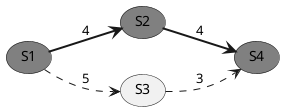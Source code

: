 @startuml
skinparam monochrome true
left to right direction

'title Graph 1\nmin. cost = 8

(S1)    #Grey
(S1) ==> (S2) : 4

(S2)    #Grey
(S1) ..> (S3) : 5
(S2) ==> (S4) : 4

(S4)    #Grey
(S3) ..> (S4) : 3

@enduml

